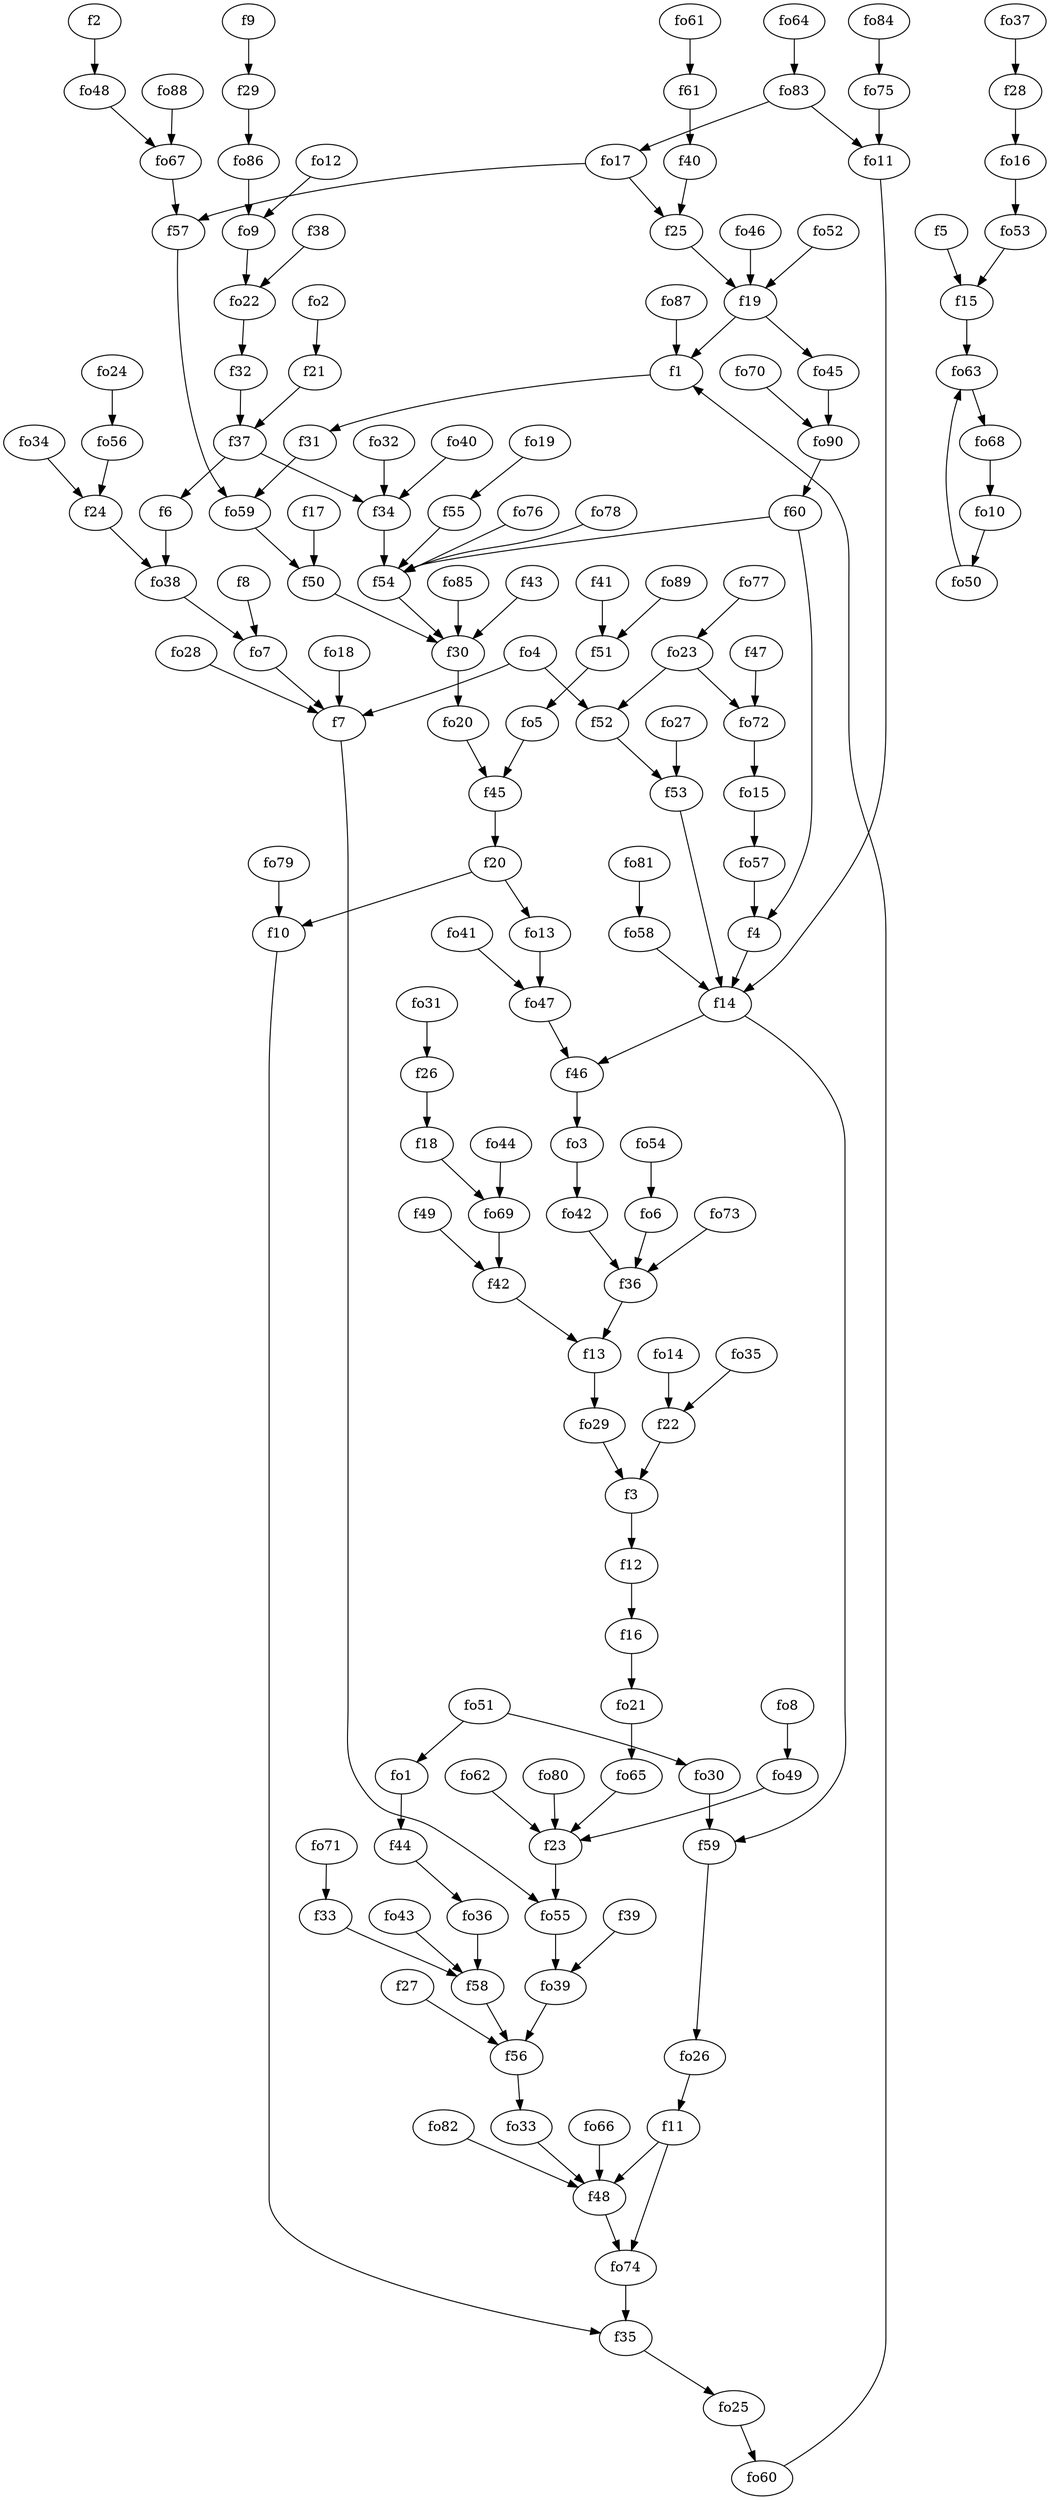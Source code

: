 strict digraph  {
f1;
f2;
f3;
f4;
f5;
f6;
f7;
f8;
f9;
f10;
f11;
f12;
f13;
f14;
f15;
f16;
f17;
f18;
f19;
f20;
f21;
f22;
f23;
f24;
f25;
f26;
f27;
f28;
f29;
f30;
f31;
f32;
f33;
f34;
f35;
f36;
f37;
f38;
f39;
f40;
f41;
f42;
f43;
f44;
f45;
f46;
f47;
f48;
f49;
f50;
f51;
f52;
f53;
f54;
f55;
f56;
f57;
f58;
f59;
f60;
f61;
fo1;
fo2;
fo3;
fo4;
fo5;
fo6;
fo7;
fo8;
fo9;
fo10;
fo11;
fo12;
fo13;
fo14;
fo15;
fo16;
fo17;
fo18;
fo19;
fo20;
fo21;
fo22;
fo23;
fo24;
fo25;
fo26;
fo27;
fo28;
fo29;
fo30;
fo31;
fo32;
fo33;
fo34;
fo35;
fo36;
fo37;
fo38;
fo39;
fo40;
fo41;
fo42;
fo43;
fo44;
fo45;
fo46;
fo47;
fo48;
fo49;
fo50;
fo51;
fo52;
fo53;
fo54;
fo55;
fo56;
fo57;
fo58;
fo59;
fo60;
fo61;
fo62;
fo63;
fo64;
fo65;
fo66;
fo67;
fo68;
fo69;
fo70;
fo71;
fo72;
fo73;
fo74;
fo75;
fo76;
fo77;
fo78;
fo79;
fo80;
fo81;
fo82;
fo83;
fo84;
fo85;
fo86;
fo87;
fo88;
fo89;
fo90;
f1 -> f31  [weight=2];
f2 -> fo48  [weight=2];
f3 -> f12  [weight=2];
f4 -> f14  [weight=2];
f5 -> f15  [weight=2];
f6 -> fo38  [weight=2];
f7 -> fo55  [weight=2];
f8 -> fo7  [weight=2];
f9 -> f29  [weight=2];
f10 -> f35  [weight=2];
f11 -> fo74  [weight=2];
f11 -> f48  [weight=2];
f12 -> f16  [weight=2];
f13 -> fo29  [weight=2];
f14 -> f59  [weight=2];
f14 -> f46  [weight=2];
f15 -> fo63  [weight=2];
f16 -> fo21  [weight=2];
f17 -> f50  [weight=2];
f18 -> fo69  [weight=2];
f19 -> fo45  [weight=2];
f19 -> f1  [weight=2];
f20 -> f10  [weight=2];
f20 -> fo13  [weight=2];
f21 -> f37  [weight=2];
f22 -> f3  [weight=2];
f23 -> fo55  [weight=2];
f24 -> fo38  [weight=2];
f25 -> f19  [weight=2];
f26 -> f18  [weight=2];
f27 -> f56  [weight=2];
f28 -> fo16  [weight=2];
f29 -> fo86  [weight=2];
f30 -> fo20  [weight=2];
f31 -> fo59  [weight=2];
f32 -> f37  [weight=2];
f33 -> f58  [weight=2];
f34 -> f54  [weight=2];
f35 -> fo25  [weight=2];
f36 -> f13  [weight=2];
f37 -> f34  [weight=2];
f37 -> f6  [weight=2];
f38 -> fo22  [weight=2];
f39 -> fo39  [weight=2];
f40 -> f25  [weight=2];
f41 -> f51  [weight=2];
f42 -> f13  [weight=2];
f43 -> f30  [weight=2];
f44 -> fo36  [weight=2];
f45 -> f20  [weight=2];
f46 -> fo3  [weight=2];
f47 -> fo72  [weight=2];
f48 -> fo74  [weight=2];
f49 -> f42  [weight=2];
f50 -> f30  [weight=2];
f51 -> fo5  [weight=2];
f52 -> f53  [weight=2];
f53 -> f14  [weight=2];
f54 -> f30  [weight=2];
f55 -> f54  [weight=2];
f56 -> fo33  [weight=2];
f57 -> fo59  [weight=2];
f58 -> f56  [weight=2];
f59 -> fo26  [weight=2];
f60 -> f4  [weight=2];
f60 -> f54  [weight=2];
f61 -> f40  [weight=2];
fo1 -> f44  [weight=2];
fo2 -> f21  [weight=2];
fo3 -> fo42  [weight=2];
fo4 -> f7  [weight=2];
fo4 -> f52  [weight=2];
fo5 -> f45  [weight=2];
fo6 -> f36  [weight=2];
fo7 -> f7  [weight=2];
fo8 -> fo49  [weight=2];
fo9 -> fo22  [weight=2];
fo10 -> fo50  [weight=2];
fo11 -> f14  [weight=2];
fo12 -> fo9  [weight=2];
fo13 -> fo47  [weight=2];
fo14 -> f22  [weight=2];
fo15 -> fo57  [weight=2];
fo16 -> fo53  [weight=2];
fo17 -> f25  [weight=2];
fo17 -> f57  [weight=2];
fo18 -> f7  [weight=2];
fo19 -> f55  [weight=2];
fo20 -> f45  [weight=2];
fo21 -> fo65  [weight=2];
fo22 -> f32  [weight=2];
fo23 -> f52  [weight=2];
fo23 -> fo72  [weight=2];
fo24 -> fo56  [weight=2];
fo25 -> fo60  [weight=2];
fo26 -> f11  [weight=2];
fo27 -> f53  [weight=2];
fo28 -> f7  [weight=2];
fo29 -> f3  [weight=2];
fo30 -> f59  [weight=2];
fo31 -> f26  [weight=2];
fo32 -> f34  [weight=2];
fo33 -> f48  [weight=2];
fo34 -> f24  [weight=2];
fo35 -> f22  [weight=2];
fo36 -> f58  [weight=2];
fo37 -> f28  [weight=2];
fo38 -> fo7  [weight=2];
fo39 -> f56  [weight=2];
fo40 -> f34  [weight=2];
fo41 -> fo47  [weight=2];
fo42 -> f36  [weight=2];
fo43 -> f58  [weight=2];
fo44 -> fo69  [weight=2];
fo45 -> fo90  [weight=2];
fo46 -> f19  [weight=2];
fo47 -> f46  [weight=2];
fo48 -> fo67  [weight=2];
fo49 -> f23  [weight=2];
fo50 -> fo63  [weight=2];
fo51 -> fo30  [weight=2];
fo51 -> fo1  [weight=2];
fo52 -> f19  [weight=2];
fo53 -> f15  [weight=2];
fo54 -> fo6  [weight=2];
fo55 -> fo39  [weight=2];
fo56 -> f24  [weight=2];
fo57 -> f4  [weight=2];
fo58 -> f14  [weight=2];
fo59 -> f50  [weight=2];
fo60 -> f1  [weight=2];
fo61 -> f61  [weight=2];
fo62 -> f23  [weight=2];
fo63 -> fo68  [weight=2];
fo64 -> fo83  [weight=2];
fo65 -> f23  [weight=2];
fo66 -> f48  [weight=2];
fo67 -> f57  [weight=2];
fo68 -> fo10  [weight=2];
fo69 -> f42  [weight=2];
fo70 -> fo90  [weight=2];
fo71 -> f33  [weight=2];
fo72 -> fo15  [weight=2];
fo73 -> f36  [weight=2];
fo74 -> f35  [weight=2];
fo75 -> fo11  [weight=2];
fo76 -> f54  [weight=2];
fo77 -> fo23  [weight=2];
fo78 -> f54  [weight=2];
fo79 -> f10  [weight=2];
fo80 -> f23  [weight=2];
fo81 -> fo58  [weight=2];
fo82 -> f48  [weight=2];
fo83 -> fo17  [weight=2];
fo83 -> fo11  [weight=2];
fo84 -> fo75  [weight=2];
fo85 -> f30  [weight=2];
fo86 -> fo9  [weight=2];
fo87 -> f1  [weight=2];
fo88 -> fo67  [weight=2];
fo89 -> f51  [weight=2];
fo90 -> f60  [weight=2];
}
